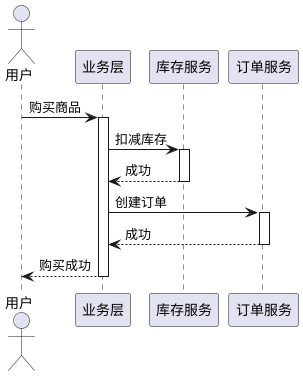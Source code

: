 @startuml

autoactivate on

actor 用户
participant 业务层
participant 库存服务
participant 订单服务

用户 -> 业务层: 购买商品
    业务层 -> 库存服务: 扣减库存
    return 成功
    业务层 -> 订单服务: 创建订单
    return 成功
return 购买成功

@enduml